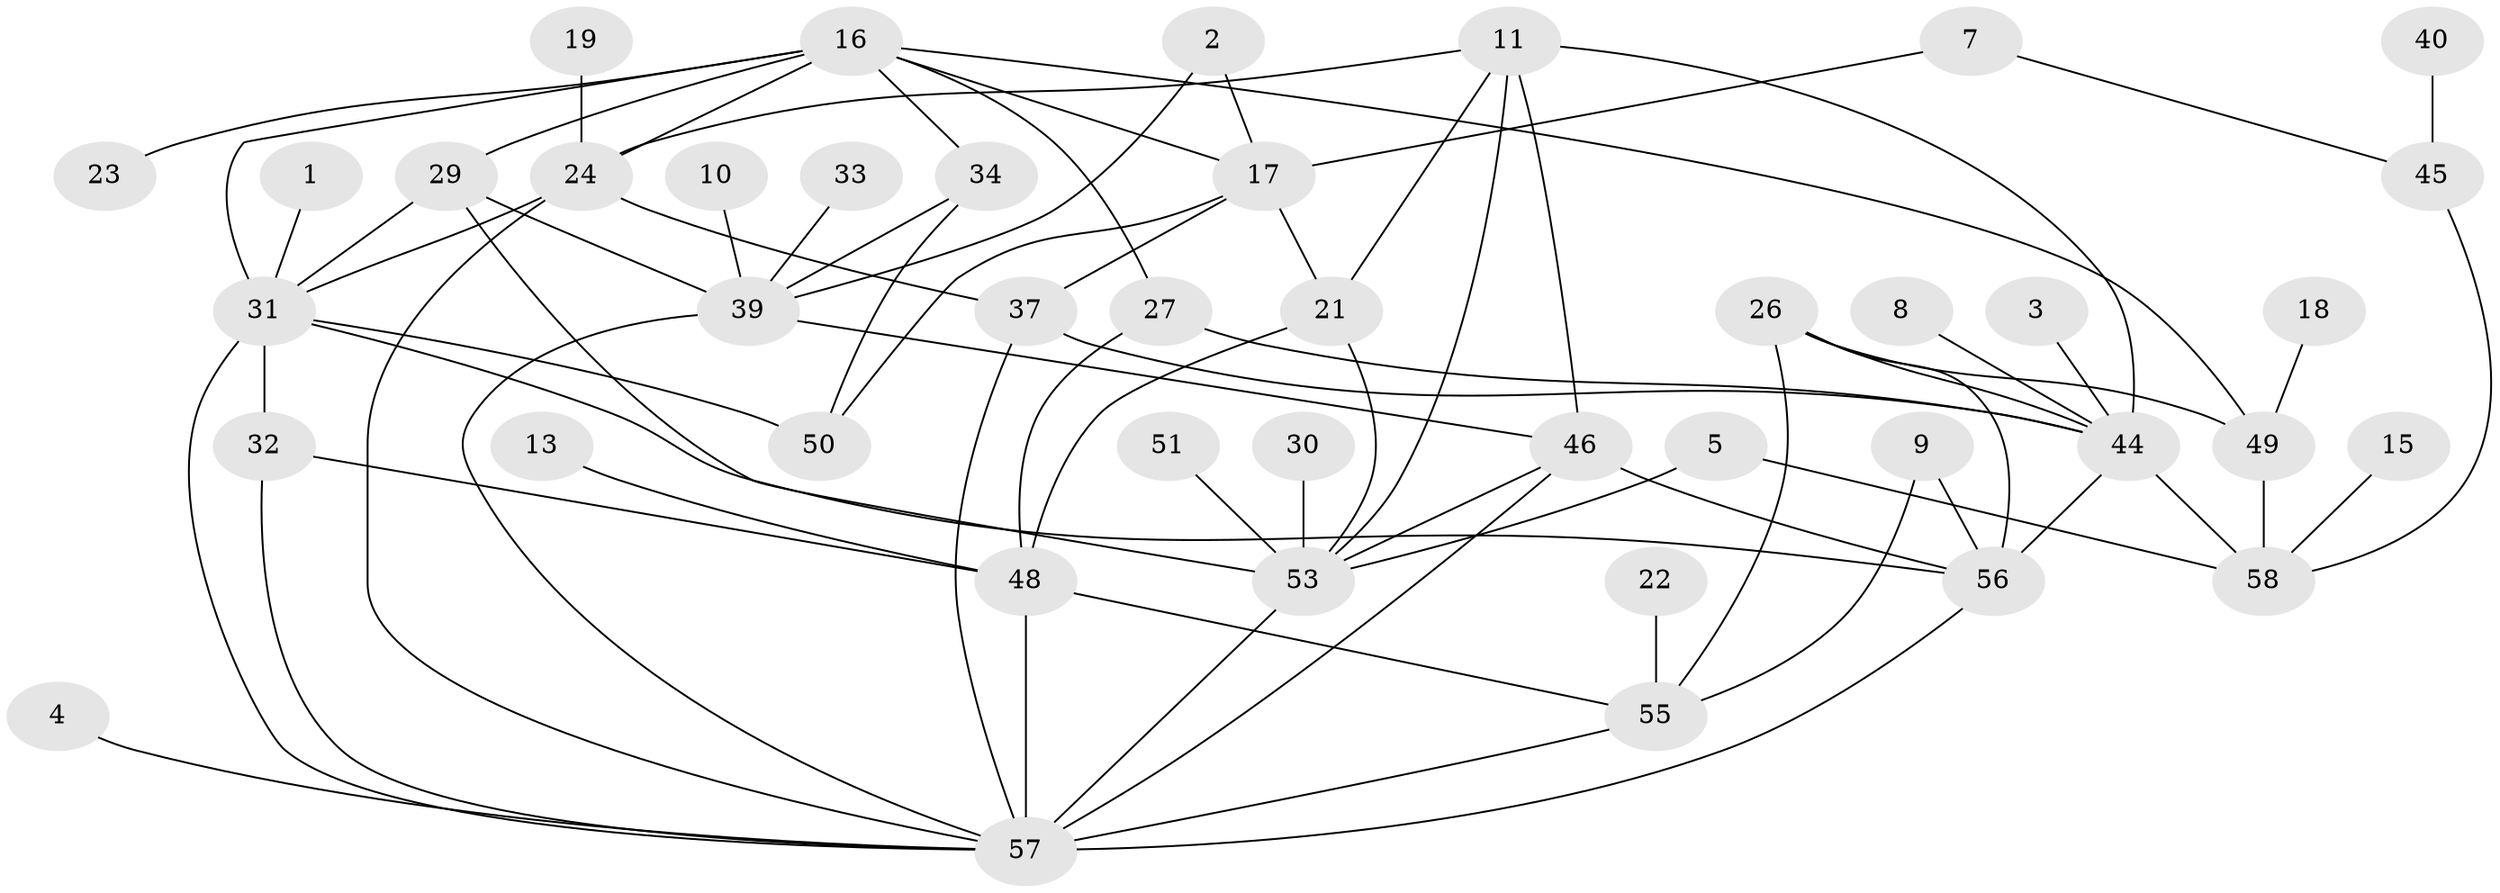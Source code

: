 // original degree distribution, {2: 0.26956521739130435, 3: 0.16521739130434782, 5: 0.0782608695652174, 1: 0.20869565217391303, 4: 0.11304347826086956, 8: 0.008695652173913044, 0: 0.12173913043478261, 7: 0.034782608695652174}
// Generated by graph-tools (version 1.1) at 2025/49/03/09/25 03:49:05]
// undirected, 43 vertices, 76 edges
graph export_dot {
graph [start="1"]
  node [color=gray90,style=filled];
  1;
  2;
  3;
  4;
  5;
  7;
  8;
  9;
  10;
  11;
  13;
  15;
  16;
  17;
  18;
  19;
  21;
  22;
  23;
  24;
  26;
  27;
  29;
  30;
  31;
  32;
  33;
  34;
  37;
  39;
  40;
  44;
  45;
  46;
  48;
  49;
  50;
  51;
  53;
  55;
  56;
  57;
  58;
  1 -- 31 [weight=1.0];
  2 -- 17 [weight=1.0];
  2 -- 39 [weight=1.0];
  3 -- 44 [weight=1.0];
  4 -- 57 [weight=1.0];
  5 -- 53 [weight=1.0];
  5 -- 58 [weight=1.0];
  7 -- 17 [weight=1.0];
  7 -- 45 [weight=1.0];
  8 -- 44 [weight=1.0];
  9 -- 55 [weight=1.0];
  9 -- 56 [weight=1.0];
  10 -- 39 [weight=1.0];
  11 -- 21 [weight=1.0];
  11 -- 24 [weight=1.0];
  11 -- 44 [weight=1.0];
  11 -- 46 [weight=1.0];
  11 -- 53 [weight=1.0];
  13 -- 48 [weight=1.0];
  15 -- 58 [weight=1.0];
  16 -- 17 [weight=1.0];
  16 -- 23 [weight=1.0];
  16 -- 24 [weight=1.0];
  16 -- 27 [weight=2.0];
  16 -- 29 [weight=1.0];
  16 -- 31 [weight=2.0];
  16 -- 34 [weight=1.0];
  16 -- 49 [weight=1.0];
  17 -- 21 [weight=1.0];
  17 -- 37 [weight=1.0];
  17 -- 50 [weight=1.0];
  18 -- 49 [weight=1.0];
  19 -- 24 [weight=1.0];
  21 -- 48 [weight=1.0];
  21 -- 53 [weight=1.0];
  22 -- 55 [weight=1.0];
  24 -- 31 [weight=1.0];
  24 -- 37 [weight=1.0];
  24 -- 57 [weight=1.0];
  26 -- 44 [weight=1.0];
  26 -- 49 [weight=1.0];
  26 -- 55 [weight=1.0];
  26 -- 56 [weight=1.0];
  27 -- 44 [weight=1.0];
  27 -- 48 [weight=1.0];
  29 -- 31 [weight=1.0];
  29 -- 39 [weight=1.0];
  29 -- 53 [weight=1.0];
  30 -- 53 [weight=1.0];
  31 -- 32 [weight=1.0];
  31 -- 50 [weight=1.0];
  31 -- 56 [weight=1.0];
  31 -- 57 [weight=1.0];
  32 -- 48 [weight=1.0];
  32 -- 57 [weight=1.0];
  33 -- 39 [weight=1.0];
  34 -- 39 [weight=1.0];
  34 -- 50 [weight=1.0];
  37 -- 44 [weight=1.0];
  37 -- 57 [weight=1.0];
  39 -- 46 [weight=1.0];
  39 -- 57 [weight=1.0];
  40 -- 45 [weight=1.0];
  44 -- 56 [weight=1.0];
  44 -- 58 [weight=1.0];
  45 -- 58 [weight=1.0];
  46 -- 53 [weight=1.0];
  46 -- 56 [weight=1.0];
  46 -- 57 [weight=1.0];
  48 -- 55 [weight=1.0];
  48 -- 57 [weight=2.0];
  49 -- 58 [weight=1.0];
  51 -- 53 [weight=1.0];
  53 -- 57 [weight=2.0];
  55 -- 57 [weight=1.0];
  56 -- 57 [weight=1.0];
}
